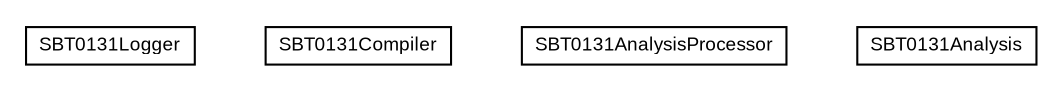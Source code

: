 #!/usr/local/bin/dot
#
# Class diagram 
# Generated by UMLGraph version R5_6-24-gf6e263 (http://www.umlgraph.org/)
#

digraph G {
	edge [fontname="arial",fontsize=10,labelfontname="arial",labelfontsize=10];
	node [fontname="arial",fontsize=10,shape=plaintext];
	nodesep=0.25;
	ranksep=0.5;
	// com.google.code.sbt.compiler.sbt0131.SBT0131Logger
	c0 [label=<<table title="com.google.code.sbt.compiler.sbt0131.SBT0131Logger" border="0" cellborder="1" cellspacing="0" cellpadding="2" port="p" href="./SBT0131Logger.html">
		<tr><td><table border="0" cellspacing="0" cellpadding="1">
<tr><td align="center" balign="center"> SBT0131Logger </td></tr>
		</table></td></tr>
		</table>>, URL="./SBT0131Logger.html", fontname="arial", fontcolor="black", fontsize=9.0];
	// com.google.code.sbt.compiler.sbt0131.SBT0131Compiler
	c1 [label=<<table title="com.google.code.sbt.compiler.sbt0131.SBT0131Compiler" border="0" cellborder="1" cellspacing="0" cellpadding="2" port="p" href="./SBT0131Compiler.html">
		<tr><td><table border="0" cellspacing="0" cellpadding="1">
<tr><td align="center" balign="center"> SBT0131Compiler </td></tr>
		</table></td></tr>
		</table>>, URL="./SBT0131Compiler.html", fontname="arial", fontcolor="black", fontsize=9.0];
	// com.google.code.sbt.compiler.sbt0131.SBT0131AnalysisProcessor
	c2 [label=<<table title="com.google.code.sbt.compiler.sbt0131.SBT0131AnalysisProcessor" border="0" cellborder="1" cellspacing="0" cellpadding="2" port="p" href="./SBT0131AnalysisProcessor.html">
		<tr><td><table border="0" cellspacing="0" cellpadding="1">
<tr><td align="center" balign="center"> SBT0131AnalysisProcessor </td></tr>
		</table></td></tr>
		</table>>, URL="./SBT0131AnalysisProcessor.html", fontname="arial", fontcolor="black", fontsize=9.0];
	// com.google.code.sbt.compiler.sbt0131.SBT0131Analysis
	c3 [label=<<table title="com.google.code.sbt.compiler.sbt0131.SBT0131Analysis" border="0" cellborder="1" cellspacing="0" cellpadding="2" port="p" href="./SBT0131Analysis.html">
		<tr><td><table border="0" cellspacing="0" cellpadding="1">
<tr><td align="center" balign="center"> SBT0131Analysis </td></tr>
		</table></td></tr>
		</table>>, URL="./SBT0131Analysis.html", fontname="arial", fontcolor="black", fontsize=9.0];
}

